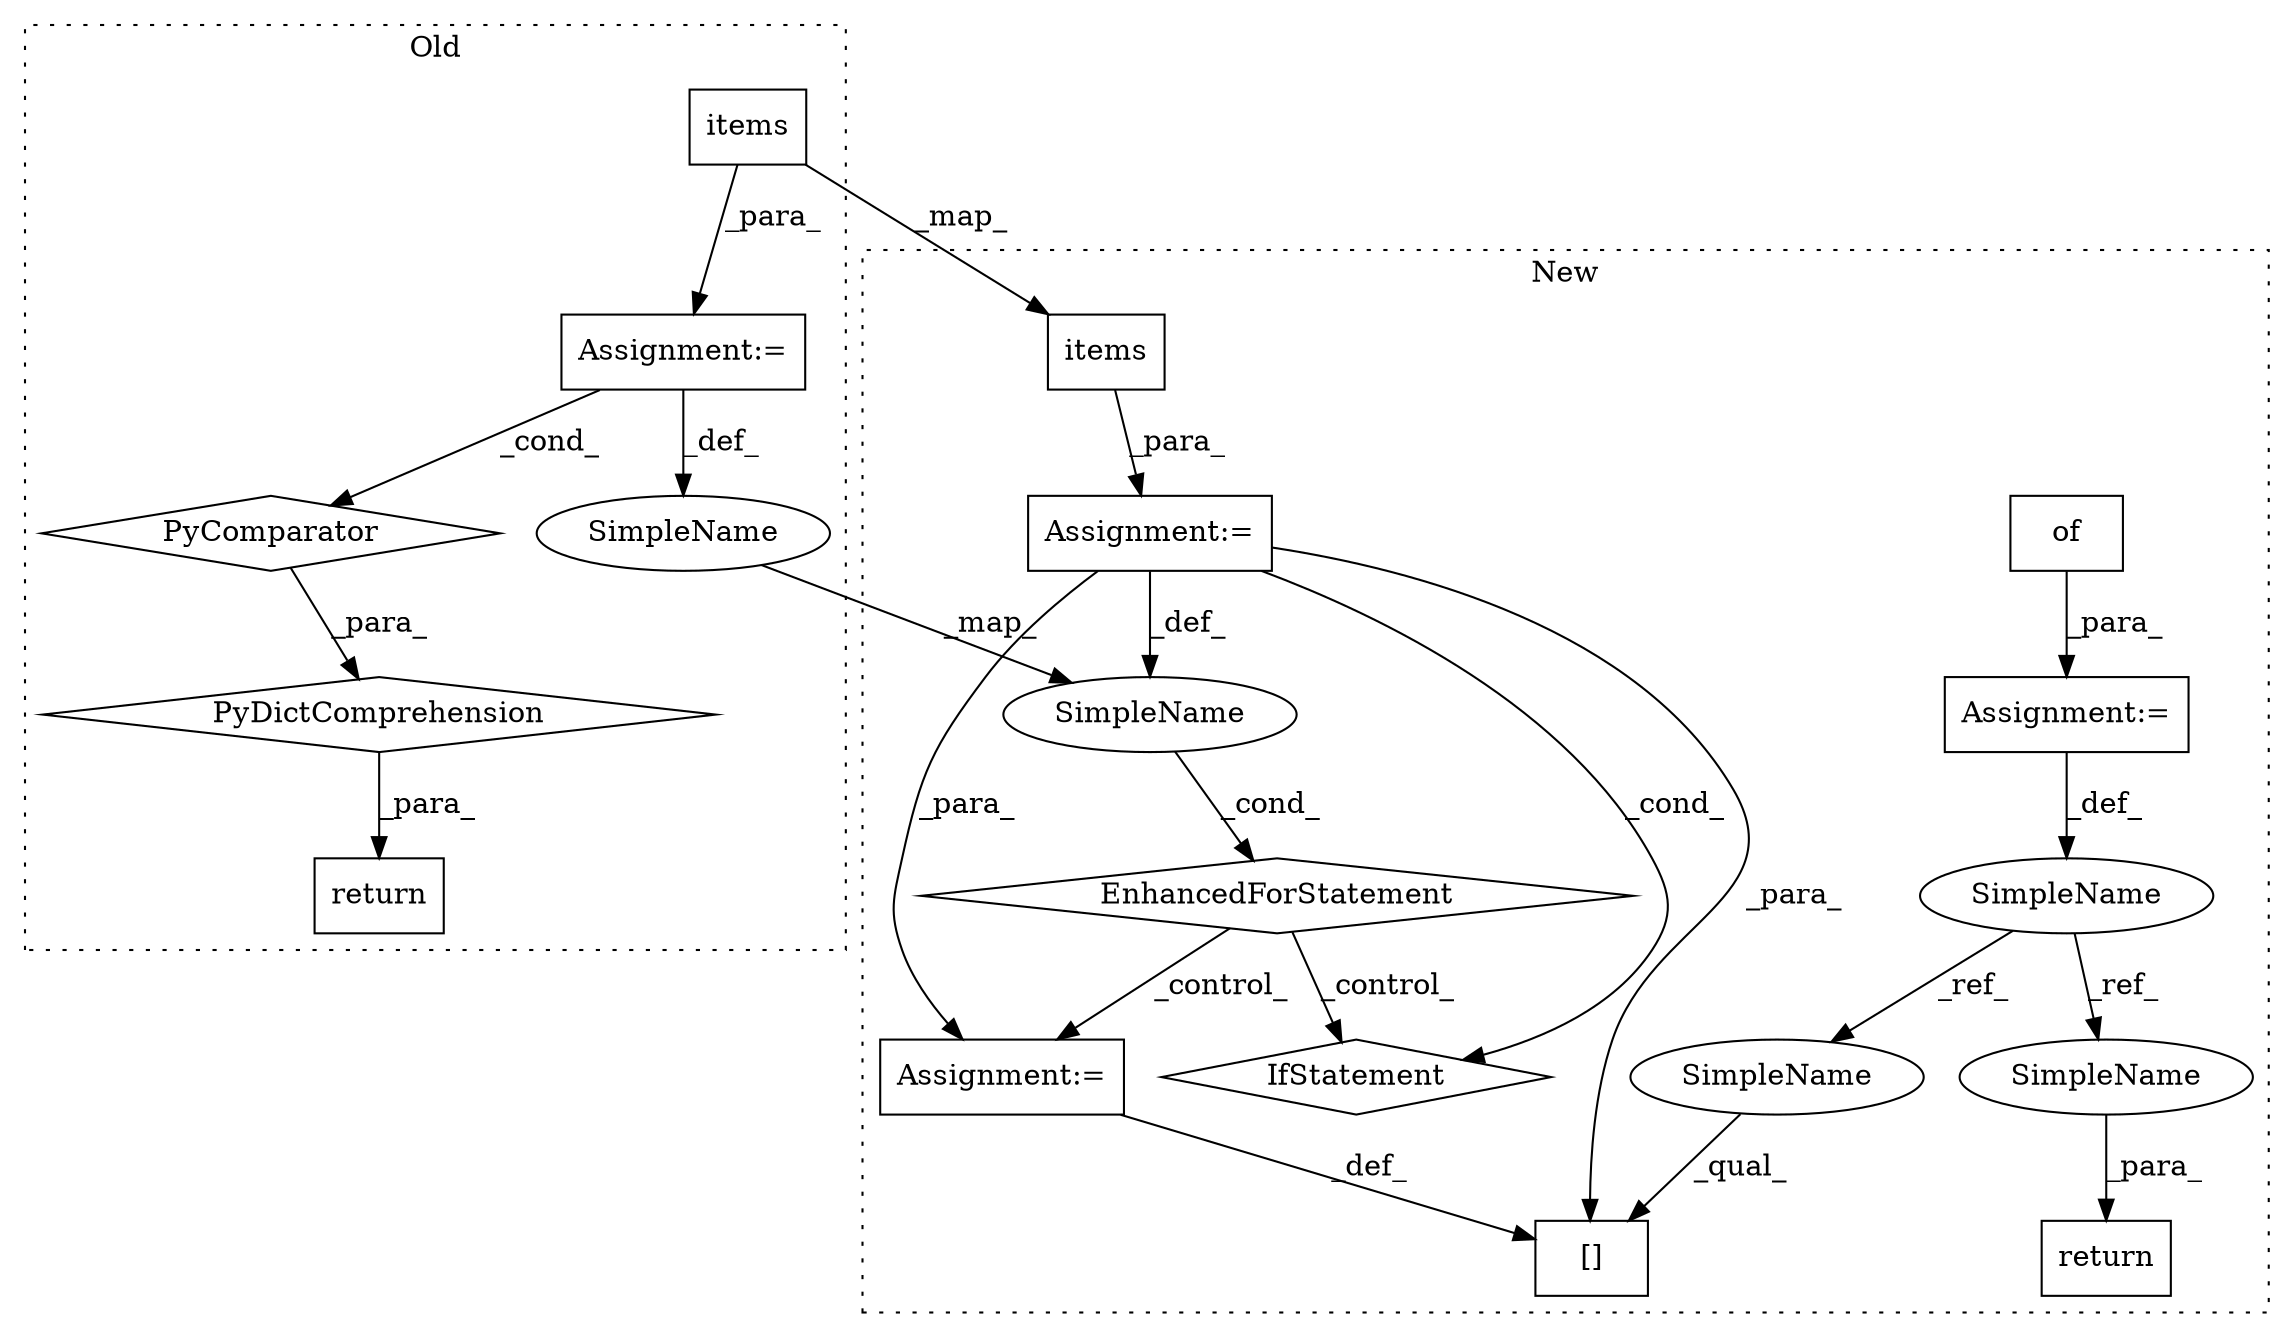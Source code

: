 digraph G {
subgraph cluster0 {
1 [label="PyDictComprehension" a="110" s="1364" l="150" shape="diamond"];
3 [label="PyComparator" a="113" s="1465" l="41" shape="diamond"];
4 [label="Assignment:=" a="7" s="1465" l="41" shape="box"];
5 [label="return" a="41" s="1344" l="20" shape="box"];
14 [label="SimpleName" a="42" s="1468" l="1" shape="ellipse"];
15 [label="items" a="32" s="1490" l="7" shape="box"];
label = "Old";
style="dotted";
}
subgraph cluster1 {
2 [label="return" a="41" s="1919" l="7" shape="box"];
6 [label="Assignment:=" a="7" s="1497" l="1" shape="box"];
7 [label="[]" a="2" s="1844,1860" l="15,1" shape="box"];
8 [label="SimpleName" a="42" s="1483" l="14" shape="ellipse"];
9 [label="Assignment:=" a="7" s="1861" l="1" shape="box"];
10 [label="EnhancedForStatement" a="70" s="1542,1644" l="69,2" shape="diamond"];
11 [label="Assignment:=" a="7" s="1542,1644" l="69,2" shape="box"];
12 [label="of" a="32" s="1502" l="4" shape="box"];
13 [label="SimpleName" a="42" s="1615" l="1" shape="ellipse"];
16 [label="items" a="32" s="1637" l="7" shape="box"];
17 [label="IfStatement" a="25" s="1726,1767" l="12,2" shape="diamond"];
18 [label="SimpleName" a="42" s="1844" l="14" shape="ellipse"];
19 [label="SimpleName" a="42" s="1926" l="14" shape="ellipse"];
label = "New";
style="dotted";
}
1 -> 5 [label="_para_"];
3 -> 1 [label="_para_"];
4 -> 3 [label="_cond_"];
4 -> 14 [label="_def_"];
6 -> 8 [label="_def_"];
8 -> 18 [label="_ref_"];
8 -> 19 [label="_ref_"];
9 -> 7 [label="_def_"];
10 -> 17 [label="_control_"];
10 -> 9 [label="_control_"];
11 -> 17 [label="_cond_"];
11 -> 7 [label="_para_"];
11 -> 9 [label="_para_"];
11 -> 13 [label="_def_"];
12 -> 6 [label="_para_"];
13 -> 10 [label="_cond_"];
14 -> 13 [label="_map_"];
15 -> 4 [label="_para_"];
15 -> 16 [label="_map_"];
16 -> 11 [label="_para_"];
18 -> 7 [label="_qual_"];
19 -> 2 [label="_para_"];
}
